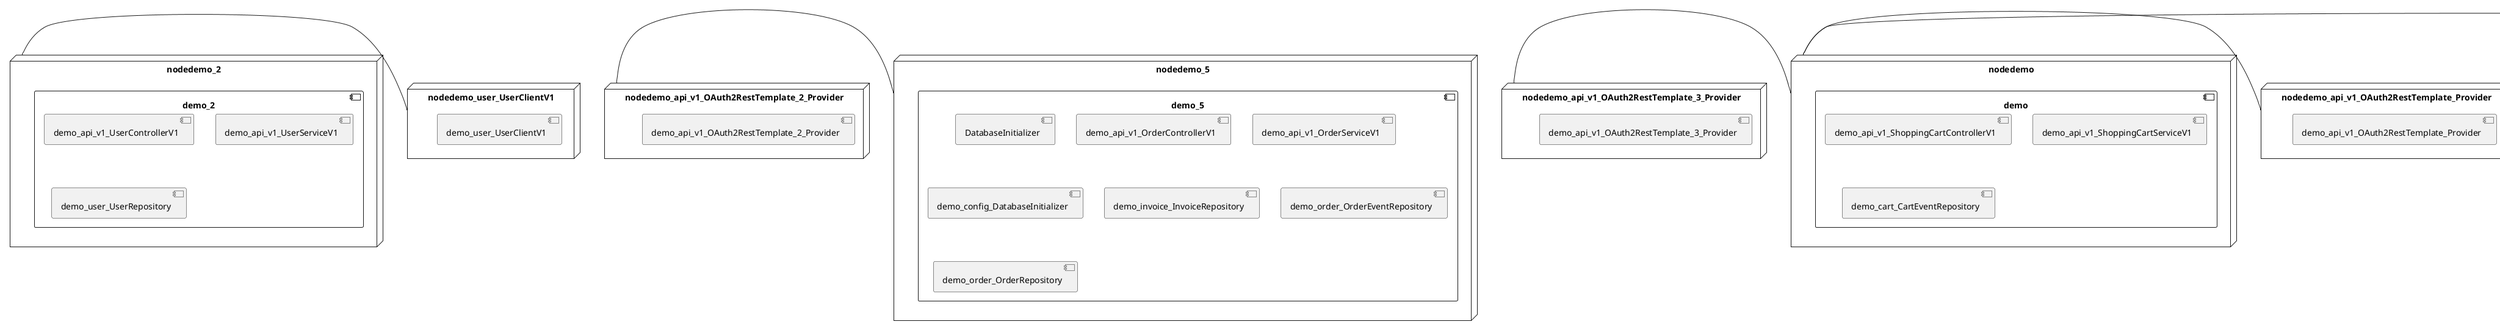 @startuml
skinparam fixCircleLabelOverlapping true
skinparam componentStyle uml2
node nodedemo {
component demo {
[demo_api_v1_ShoppingCartControllerV1] [[kbastani-spring-cloud-event-sourcing-example.system#_OGTEMWmbEe-iMYN8YPcmXw]]
[demo_api_v1_ShoppingCartServiceV1] [[kbastani-spring-cloud-event-sourcing-example.system#_OGTEMWmbEe-iMYN8YPcmXw]]
[demo_cart_CartEventRepository] [[kbastani-spring-cloud-event-sourcing-example.system#_OGTEMWmbEe-iMYN8YPcmXw]]
}
}
node nodedemo_2 {
component demo_2 {
[demo_api_v1_UserControllerV1] [[kbastani-spring-cloud-event-sourcing-example.system#_OGTEMWmbEe-iMYN8YPcmXw]]
[demo_api_v1_UserServiceV1] [[kbastani-spring-cloud-event-sourcing-example.system#_OGTEMWmbEe-iMYN8YPcmXw]]
[demo_user_UserRepository] [[kbastani-spring-cloud-event-sourcing-example.system#_OGTEMWmbEe-iMYN8YPcmXw]]
}
}
node nodedemo_3 {
component demo_3 {
[demo_account_AccountRepository] [[kbastani-spring-cloud-event-sourcing-example.system#_OGTEMWmbEe-iMYN8YPcmXw]]
[demo_api_v1_AccountControllerV1] [[kbastani-spring-cloud-event-sourcing-example.system#_OGTEMWmbEe-iMYN8YPcmXw]]
[demo_api_v1_AccountServiceV1] [[kbastani-spring-cloud-event-sourcing-example.system#_OGTEMWmbEe-iMYN8YPcmXw]]
}
}
node nodedemo_4 {
component demo_4 {
[demo_api_v1_CatalogControllerV1] [[kbastani-spring-cloud-event-sourcing-example.system#_OGTEMWmbEe-iMYN8YPcmXw]]
[demo_api_v1_CatalogServiceV1] [[kbastani-spring-cloud-event-sourcing-example.system#_OGTEMWmbEe-iMYN8YPcmXw]]
[demo_catalog_CatalogInfoRepository] [[kbastani-spring-cloud-event-sourcing-example.system#_OGTEMWmbEe-iMYN8YPcmXw]]
}
}
node nodedemo_5 {
component demo_5 {
[DatabaseInitializer] [[kbastani-spring-cloud-event-sourcing-example.system#_OGTEMWmbEe-iMYN8YPcmXw]]
[demo_api_v1_OrderControllerV1] [[kbastani-spring-cloud-event-sourcing-example.system#_OGTEMWmbEe-iMYN8YPcmXw]]
[demo_api_v1_OrderServiceV1] [[kbastani-spring-cloud-event-sourcing-example.system#_OGTEMWmbEe-iMYN8YPcmXw]]
[demo_config_DatabaseInitializer] [[kbastani-spring-cloud-event-sourcing-example.system#_OGTEMWmbEe-iMYN8YPcmXw]]
[demo_invoice_InvoiceRepository] [[kbastani-spring-cloud-event-sourcing-example.system#_OGTEMWmbEe-iMYN8YPcmXw]]
[demo_order_OrderEventRepository] [[kbastani-spring-cloud-event-sourcing-example.system#_OGTEMWmbEe-iMYN8YPcmXw]]
[demo_order_OrderRepository] [[kbastani-spring-cloud-event-sourcing-example.system#_OGTEMWmbEe-iMYN8YPcmXw]]
}
}
node nodedemo_6 {
component demo_6 {
[demo_UserController] [[kbastani-spring-cloud-event-sourcing-example.system#_OGTEMWmbEe-iMYN8YPcmXw]]
[demo_UserRepository] [[kbastani-spring-cloud-event-sourcing-example.system#_OGTEMWmbEe-iMYN8YPcmXw]]
[demo_UserService] [[kbastani-spring-cloud-event-sourcing-example.system#_OGTEMWmbEe-iMYN8YPcmXw]]
[demo_login_UserController] [[kbastani-spring-cloud-event-sourcing-example.system#_OGTEMWmbEe-iMYN8YPcmXw]]
}
}
node nodedemo_v1 {
component demo_v1 {
[demo_v1_InventoryControllerV1] [[kbastani-spring-cloud-event-sourcing-example.system#_OGTEMWmbEe-iMYN8YPcmXw]]
[demo_v1_InventoryServiceV1] [[kbastani-spring-cloud-event-sourcing-example.system#_OGTEMWmbEe-iMYN8YPcmXw]]
}
}
node nodedemo_api_v1_OAuth2RestTemplate_2_Provider {
[demo_api_v1_OAuth2RestTemplate_2_Provider] [[kbastani-spring-cloud-event-sourcing-example.system#_OGTEMWmbEe-iMYN8YPcmXw]]
}
node nodedemo_api_v1_OAuth2RestTemplate_3_Provider {
[demo_api_v1_OAuth2RestTemplate_3_Provider] [[kbastani-spring-cloud-event-sourcing-example.system#_OGTEMWmbEe-iMYN8YPcmXw]]
}
node nodedemo_api_v1_OAuth2RestTemplate_Provider {
[demo_api_v1_OAuth2RestTemplate_Provider] [[kbastani-spring-cloud-event-sourcing-example.system#_OGTEMWmbEe-iMYN8YPcmXw]]
}
node nodedemo_api_v1_RestTemplate_2_Provider {
[demo_api_v1_RestTemplate_2_Provider] [[kbastani-spring-cloud-event-sourcing-example.system#_OGTEMWmbEe-iMYN8YPcmXw]]
}
node nodedemo_api_v1_RestTemplate_Provider {
[demo_api_v1_RestTemplate_Provider] [[kbastani-spring-cloud-event-sourcing-example.system#_OGTEMWmbEe-iMYN8YPcmXw]]
}
node nodedemo_inventory_InventoryRepository_Provider {
[demo_inventory_InventoryRepository_Provider] [[kbastani-spring-cloud-event-sourcing-example.system#_OGTEMWmbEe-iMYN8YPcmXw]]
}
node nodedemo_login_AuthenticationManager_Provider {
[demo_login_AuthenticationManager_Provider] [[kbastani-spring-cloud-event-sourcing-example.system#_OGTEMWmbEe-iMYN8YPcmXw]]
}
node nodedemo_login_ClientDetailsService_Provider {
[demo_login_ClientDetailsService_Provider] [[kbastani-spring-cloud-event-sourcing-example.system#_OGTEMWmbEe-iMYN8YPcmXw]]
}
node nodedemo_login_HttpSessionSecurityContextRepository_Provider {
[demo_login_HttpSessionSecurityContextRepository_Provider] [[kbastani-spring-cloud-event-sourcing-example.system#_OGTEMWmbEe-iMYN8YPcmXw]]
}
node nodedemo_login_LoginController {
[demo_login_LoginController] [[kbastani-spring-cloud-event-sourcing-example.system#_OGTEMWmbEe-iMYN8YPcmXw]]
}
node nodedemo_product_ProductRepository_Provider {
[demo_product_ProductRepository_Provider] [[kbastani-spring-cloud-event-sourcing-example.system#_OGTEMWmbEe-iMYN8YPcmXw]]
}
node nodedemo_user_UserClientV1 {
[demo_user_UserClientV1] [[kbastani-spring-cloud-event-sourcing-example.system#_OGTEMWmbEe-iMYN8YPcmXw]]
}
node nodedemo_v1_Session_Provider {
[demo_v1_Session_Provider] [[kbastani-spring-cloud-event-sourcing-example.system#_OGTEMWmbEe-iMYN8YPcmXw]]
}
[nodedemo_2] - [nodedemo_user_UserClientV1]
[nodedemo_api_v1_OAuth2RestTemplate_2_Provider] - [nodedemo_5]
[nodedemo_api_v1_OAuth2RestTemplate_3_Provider] - [nodedemo]
[nodedemo_api_v1_OAuth2RestTemplate_Provider] - [nodedemo]
[nodedemo_api_v1_RestTemplate_2_Provider] - [nodedemo_4]
[nodedemo_api_v1_RestTemplate_Provider] - [nodedemo]
[nodedemo_inventory_InventoryRepository_Provider] - [nodedemo_v1]
[nodedemo_login_AuthenticationManager_Provider] - [nodedemo_login_LoginController]
[nodedemo_login_ClientDetailsService_Provider] - [nodedemo_login_LoginController]
[nodedemo_login_HttpSessionSecurityContextRepository_Provider] - [nodedemo_login_LoginController]
[nodedemo_product_ProductRepository_Provider] - [nodedemo_v1]
[nodedemo_v1_Session_Provider] - [nodedemo_v1]

@enduml

